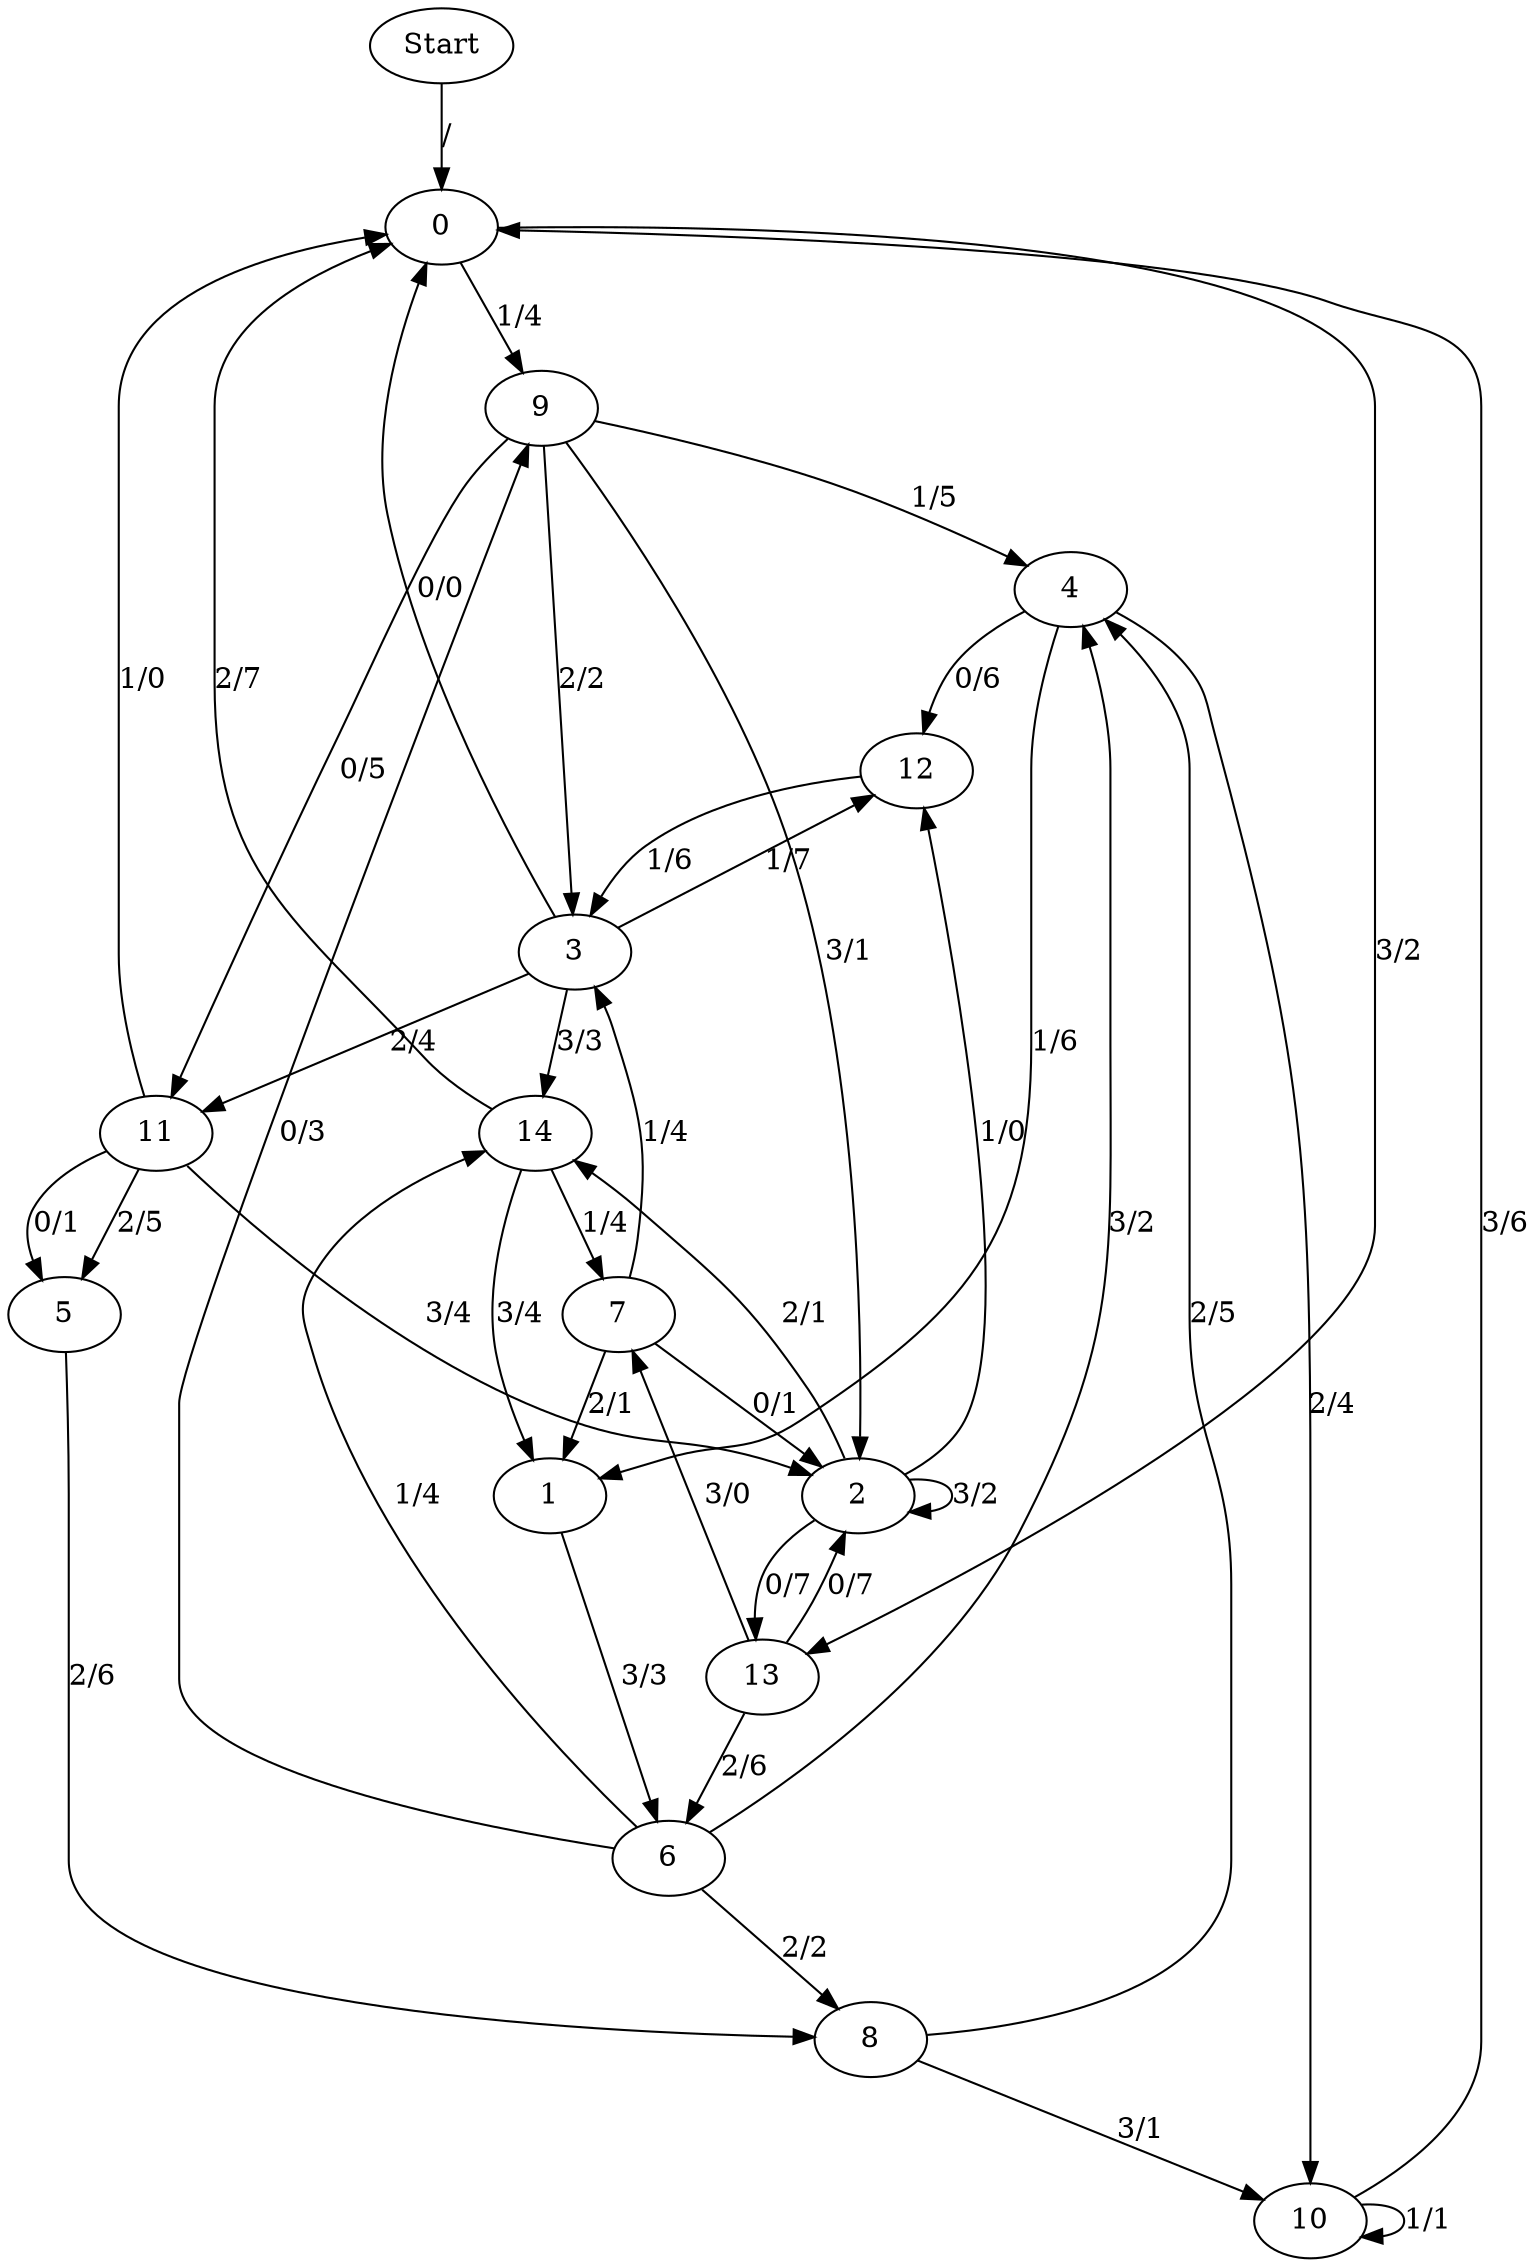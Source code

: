 digraph {
	Start -> 0 [label="/"]
	0 -> 9 [label="1/4"]
	0 -> 13 [label="3/2"]
	5 -> 8 [label="2/6"]
	8 -> 10 [label="3/1"]
	8 -> 4 [label="2/5"]
	4 -> 10 [label="2/4"]
	4 -> 12 [label="0/6"]
	4 -> 1 [label="1/6"]
	10 -> 10 [label="1/1"]
	10 -> 0 [label="3/6"]
	12 -> 3 [label="1/6"]
	3 -> 12 [label="1/7"]
	3 -> 11 [label="2/4"]
	3 -> 14 [label="3/3"]
	3 -> 0 [label="0/0"]
	11 -> 5 [label="0/1"]
	11 -> 0 [label="1/0"]
	11 -> 5 [label="2/5"]
	11 -> 2 [label="3/4"]
	2 -> 12 [label="1/0"]
	2 -> 14 [label="2/1"]
	2 -> 2 [label="3/2"]
	2 -> 13 [label="0/7"]
	14 -> 7 [label="1/4"]
	14 -> 0 [label="2/7"]
	14 -> 1 [label="3/4"]
	13 -> 6 [label="2/6"]
	13 -> 7 [label="3/0"]
	13 -> 2 [label="0/7"]
	7 -> 1 [label="2/1"]
	7 -> 2 [label="0/1"]
	7 -> 3 [label="1/4"]
	1 -> 6 [label="3/3"]
	6 -> 4 [label="3/2"]
	6 -> 9 [label="0/3"]
	6 -> 14 [label="1/4"]
	6 -> 8 [label="2/2"]
	9 -> 11 [label="0/5"]
	9 -> 4 [label="1/5"]
	9 -> 3 [label="2/2"]
	9 -> 2 [label="3/1"]
}